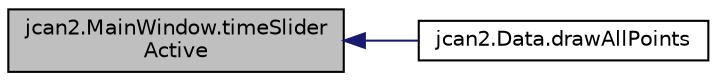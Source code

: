 digraph "jcan2.MainWindow.timeSliderActive"
{
  edge [fontname="Helvetica",fontsize="10",labelfontname="Helvetica",labelfontsize="10"];
  node [fontname="Helvetica",fontsize="10",shape=record];
  rankdir="LR";
  Node1 [label="jcan2.MainWindow.timeSlider\lActive",height=0.2,width=0.4,color="black", fillcolor="grey75", style="filled", fontcolor="black"];
  Node1 -> Node2 [dir="back",color="midnightblue",fontsize="10",style="solid",fontname="Helvetica"];
  Node2 [label="jcan2.Data.drawAllPoints",height=0.2,width=0.4,color="black", fillcolor="white", style="filled",URL="$classjcan2_1_1_data.html#a8d835c101043bf5909332394396126fa"];
}
